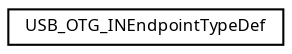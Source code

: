 digraph "Graphical Class Hierarchy"
{
  edge [fontname="Sans",fontsize="8",labelfontname="Sans",labelfontsize="8"];
  node [fontname="Sans",fontsize="8",shape=record];
  rankdir="LR";
  Node1 [label="USB_OTG_INEndpointTypeDef",height=0.2,width=0.4,color="black", fillcolor="white", style="filled",URL="$struct_u_s_b___o_t_g___i_n_endpoint_type_def.html",tooltip="USB_OTG_IN_Endpoint-Specific_Register. "];
}
